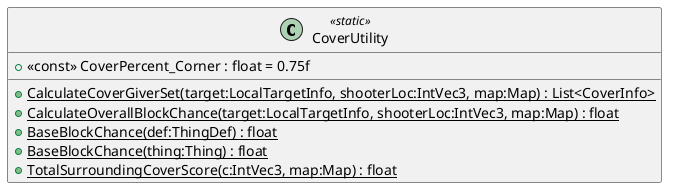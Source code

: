 @startuml
class CoverUtility <<static>> {
    + <<const>> CoverPercent_Corner : float = 0.75f
    + {static} CalculateCoverGiverSet(target:LocalTargetInfo, shooterLoc:IntVec3, map:Map) : List<CoverInfo>
    + {static} CalculateOverallBlockChance(target:LocalTargetInfo, shooterLoc:IntVec3, map:Map) : float
    + {static} BaseBlockChance(def:ThingDef) : float
    + {static} BaseBlockChance(thing:Thing) : float
    + {static} TotalSurroundingCoverScore(c:IntVec3, map:Map) : float
}
@enduml
